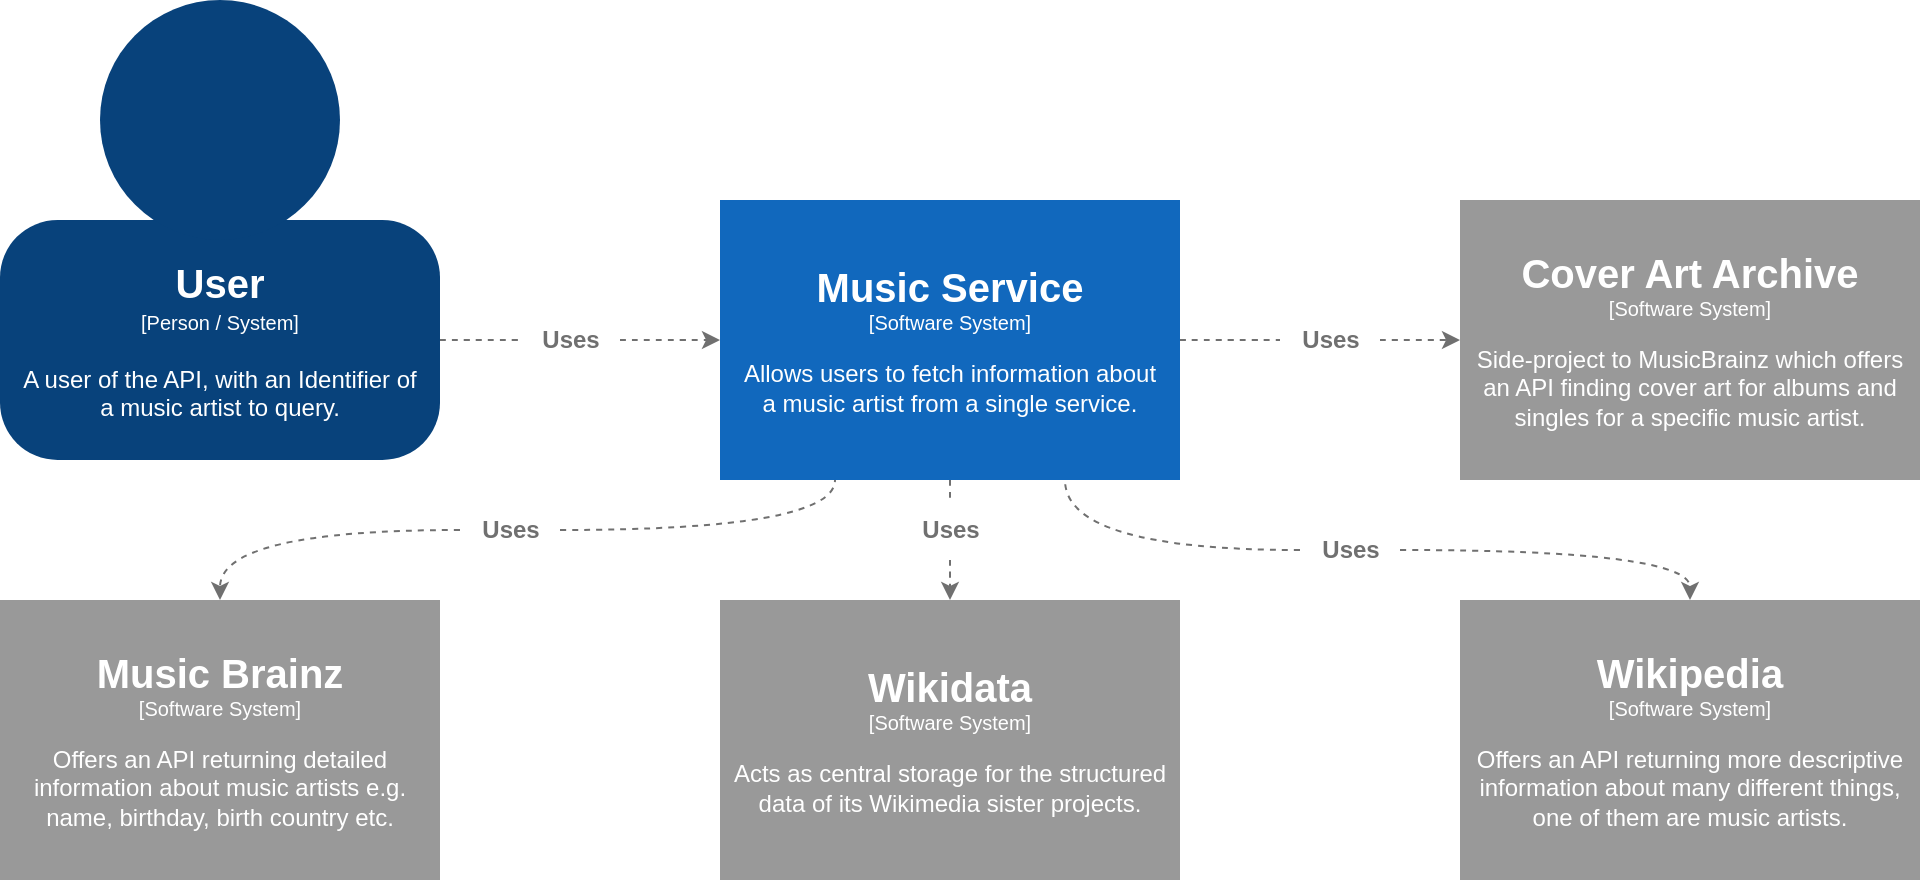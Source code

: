 <mxfile version="20.2.3" type="device"><diagram id="O3J-l3TMUWPRxpp49WJ1" name="Page-1"><mxGraphModel dx="1422" dy="737" grid="1" gridSize="10" guides="1" tooltips="1" connect="1" arrows="1" fold="1" page="1" pageScale="1" pageWidth="850" pageHeight="1100" math="0" shadow="0"><root><mxCell id="0"/><mxCell id="1" parent="0"/><mxCell id="9bkLnw8Y1ej-I2FsU2Zj-5" style="edgeStyle=orthogonalEdgeStyle;rounded=0;orthogonalLoop=1;jettySize=auto;html=1;exitX=1;exitY=0.5;exitDx=0;exitDy=0;fontSize=12;fontColor=#FFFFFF;dashed=1;strokeColor=#707070;startArrow=none;curved=1;" parent="1" source="9bkLnw8Y1ej-I2FsU2Zj-6" target="9bkLnw8Y1ej-I2FsU2Zj-4" edge="1"><mxGeometry relative="1" as="geometry"/></mxCell><mxCell id="9bkLnw8Y1ej-I2FsU2Zj-1" value="&lt;b&gt;&lt;font style=&quot;font-size: 20px;&quot;&gt;User&lt;/font&gt;&lt;/b&gt;&lt;br&gt;&lt;font style=&quot;font-size: 10px;&quot;&gt;[Person / System]&lt;br&gt;&lt;/font&gt;&lt;br&gt;A user of the API, with an Identifier of a music artist to query." style="rounded=1;whiteSpace=wrap;html=1;arcSize=24;strokeColor=none;fillColor=#08427b;fontColor=#FFFFFF;spacing=10;" parent="1" vertex="1"><mxGeometry x="80" y="190" width="220" height="120" as="geometry"/></mxCell><mxCell id="9bkLnw8Y1ej-I2FsU2Zj-2" value="" style="ellipse;whiteSpace=wrap;html=1;fontSize=10;fontColor=#FFFFFF;fillColor=#08427b;strokeColor=none;" parent="1" vertex="1"><mxGeometry x="130" y="80" width="120" height="120" as="geometry"/></mxCell><mxCell id="9bkLnw8Y1ej-I2FsU2Zj-13" style="edgeStyle=orthogonalEdgeStyle;rounded=0;orthogonalLoop=1;jettySize=auto;html=1;exitX=0.5;exitY=1;exitDx=0;exitDy=0;entryX=0.5;entryY=0;entryDx=0;entryDy=0;dashed=1;fontSize=12;fontColor=#707070;strokeColor=#707070;startArrow=none;curved=1;" parent="1" source="9bkLnw8Y1ej-I2FsU2Zj-20" target="9bkLnw8Y1ej-I2FsU2Zj-9" edge="1"><mxGeometry relative="1" as="geometry"/></mxCell><mxCell id="9bkLnw8Y1ej-I2FsU2Zj-15" style="edgeStyle=orthogonalEdgeStyle;rounded=0;orthogonalLoop=1;jettySize=auto;html=1;exitX=1;exitY=0.5;exitDx=0;exitDy=0;entryX=0;entryY=0.5;entryDx=0;entryDy=0;dashed=1;fontSize=12;fontColor=#707070;strokeColor=#707070;startArrow=none;curved=1;" parent="1" source="9bkLnw8Y1ej-I2FsU2Zj-24" target="9bkLnw8Y1ej-I2FsU2Zj-11" edge="1"><mxGeometry relative="1" as="geometry"/></mxCell><mxCell id="9bkLnw8Y1ej-I2FsU2Zj-4" value="&lt;font style=&quot;font-size: 20px;&quot;&gt;&lt;b&gt;Music Service&lt;/b&gt;&lt;/font&gt;&lt;br&gt;[Software System]&lt;br&gt;&lt;br&gt;&lt;font style=&quot;font-size: 12px;&quot;&gt;Allows users to fetch information about &lt;br&gt;a music artist from a single service.&lt;/font&gt;" style="rounded=0;whiteSpace=wrap;html=1;fontSize=10;fontColor=#FFFFFF;fillColor=#1168bd;strokeColor=none;" parent="1" vertex="1"><mxGeometry x="440" y="180" width="230" height="140" as="geometry"/></mxCell><mxCell id="9bkLnw8Y1ej-I2FsU2Zj-6" value="Uses" style="text;html=1;align=center;verticalAlign=middle;resizable=0;points=[];autosize=1;strokeColor=none;fillColor=default;fontSize=12;fontColor=#707070;fontStyle=1;" parent="1" vertex="1"><mxGeometry x="340" y="235" width="50" height="30" as="geometry"/></mxCell><mxCell id="9bkLnw8Y1ej-I2FsU2Zj-7" value="" style="edgeStyle=orthogonalEdgeStyle;rounded=0;orthogonalLoop=1;jettySize=auto;html=1;exitX=1;exitY=0.5;exitDx=0;exitDy=0;fontSize=12;fontColor=#FFFFFF;dashed=1;strokeColor=#707070;endArrow=none;curved=1;" parent="1" source="9bkLnw8Y1ej-I2FsU2Zj-1" target="9bkLnw8Y1ej-I2FsU2Zj-6" edge="1"><mxGeometry relative="1" as="geometry"><mxPoint x="300" y="250" as="sourcePoint"/><mxPoint x="440" y="250" as="targetPoint"/></mxGeometry></mxCell><mxCell id="9bkLnw8Y1ej-I2FsU2Zj-8" value="&lt;font style=&quot;font-size: 20px;&quot;&gt;&lt;b&gt;Music Brainz&lt;/b&gt;&lt;/font&gt;&lt;br&gt;[Software System]&lt;br&gt;&lt;br&gt;&lt;font style=&quot;&quot;&gt;&lt;span style=&quot;font-size: 12px;&quot;&gt;Offers an API returning detailed information about music artists e.g. name, birthday, birth country etc.&lt;/span&gt;&lt;/font&gt;" style="rounded=0;whiteSpace=wrap;html=1;fontSize=10;fontColor=#FFFFFF;fillColor=#999999;strokeColor=none;" parent="1" vertex="1"><mxGeometry x="80" y="380" width="220" height="140" as="geometry"/></mxCell><mxCell id="9bkLnw8Y1ej-I2FsU2Zj-9" value="&lt;font style=&quot;font-size: 20px;&quot;&gt;&lt;b&gt;Wikidata&lt;/b&gt;&lt;/font&gt;&lt;br&gt;[Software System]&lt;br&gt;&lt;br&gt;&lt;font style=&quot;&quot;&gt;&lt;span style=&quot;font-size: 12px;&quot;&gt;Acts as central storage for the structured data of its Wikimedia sister projects.&lt;/span&gt;&lt;/font&gt;" style="rounded=0;whiteSpace=wrap;html=1;fontSize=10;fontColor=#FFFFFF;fillColor=#999999;strokeColor=none;" parent="1" vertex="1"><mxGeometry x="440" y="380" width="230" height="140" as="geometry"/></mxCell><mxCell id="9bkLnw8Y1ej-I2FsU2Zj-10" value="&lt;font style=&quot;font-size: 20px;&quot;&gt;&lt;b&gt;Wikipedia&lt;/b&gt;&lt;/font&gt;&lt;br&gt;[Software System]&lt;br&gt;&lt;br&gt;&lt;font style=&quot;&quot;&gt;&lt;span style=&quot;font-size: 12px;&quot;&gt;Offers an API returning more descriptive information about many different things, one of them are music artists.&lt;/span&gt;&lt;/font&gt;" style="rounded=0;whiteSpace=wrap;html=1;fontSize=10;fontColor=#FFFFFF;fillColor=#999999;strokeColor=none;" parent="1" vertex="1"><mxGeometry x="810" y="380" width="230" height="140" as="geometry"/></mxCell><mxCell id="9bkLnw8Y1ej-I2FsU2Zj-11" value="&lt;span style=&quot;font-size: 20px;&quot;&gt;&lt;b&gt;Cover Art Archive&lt;/b&gt;&lt;/span&gt;&lt;br&gt;[Software System]&lt;br&gt;&lt;br&gt;&lt;font style=&quot;&quot;&gt;&lt;span style=&quot;font-size: 12px;&quot;&gt;Side-project to MusicBrainz which offers an API finding cover art for albums and singles for a specific music artist.&lt;/span&gt;&lt;/font&gt;" style="rounded=0;whiteSpace=wrap;html=1;fontSize=10;fontColor=#FFFFFF;fillColor=#999999;strokeColor=none;" parent="1" vertex="1"><mxGeometry x="810" y="180" width="230" height="140" as="geometry"/></mxCell><mxCell id="9bkLnw8Y1ej-I2FsU2Zj-26" style="edgeStyle=orthogonalEdgeStyle;rounded=0;orthogonalLoop=1;jettySize=auto;html=1;entryX=0.5;entryY=0;entryDx=0;entryDy=0;dashed=1;fontSize=12;fontColor=#707070;strokeColor=#707070;curved=1;" parent="1" source="9bkLnw8Y1ej-I2FsU2Zj-18" target="9bkLnw8Y1ej-I2FsU2Zj-8" edge="1"><mxGeometry relative="1" as="geometry"/></mxCell><mxCell id="9bkLnw8Y1ej-I2FsU2Zj-29" style="edgeStyle=orthogonalEdgeStyle;rounded=0;orthogonalLoop=1;jettySize=auto;html=1;entryX=0.25;entryY=1;entryDx=0;entryDy=0;dashed=1;fontSize=12;fontColor=#707070;strokeColor=#707070;endArrow=none;endFill=0;curved=1;" parent="1" source="9bkLnw8Y1ej-I2FsU2Zj-18" target="9bkLnw8Y1ej-I2FsU2Zj-4" edge="1"><mxGeometry relative="1" as="geometry"/></mxCell><mxCell id="9bkLnw8Y1ej-I2FsU2Zj-18" value="Uses" style="text;html=1;align=center;verticalAlign=middle;resizable=0;points=[];autosize=1;strokeColor=none;fillColor=none;fontSize=12;fontColor=#707070;fontStyle=1;" parent="1" vertex="1"><mxGeometry x="310" y="330" width="50" height="30" as="geometry"/></mxCell><mxCell id="9bkLnw8Y1ej-I2FsU2Zj-20" value="Uses" style="text;html=1;align=center;verticalAlign=middle;resizable=0;points=[];autosize=1;strokeColor=none;fillColor=none;fontSize=12;fontColor=#707070;fontStyle=1;" parent="1" vertex="1"><mxGeometry x="530" y="330" width="50" height="30" as="geometry"/></mxCell><mxCell id="9bkLnw8Y1ej-I2FsU2Zj-21" value="" style="edgeStyle=orthogonalEdgeStyle;rounded=0;orthogonalLoop=1;jettySize=auto;html=1;exitX=0.5;exitY=1;exitDx=0;exitDy=0;entryX=0.5;entryY=0;entryDx=0;entryDy=0;dashed=1;fontSize=12;fontColor=#707070;strokeColor=#707070;endArrow=none;curved=1;" parent="1" source="9bkLnw8Y1ej-I2FsU2Zj-4" target="9bkLnw8Y1ej-I2FsU2Zj-20" edge="1"><mxGeometry relative="1" as="geometry"><mxPoint x="555" y="320" as="sourcePoint"/><mxPoint x="555" y="380" as="targetPoint"/></mxGeometry></mxCell><mxCell id="9bkLnw8Y1ej-I2FsU2Zj-31" style="edgeStyle=orthogonalEdgeStyle;rounded=0;orthogonalLoop=1;jettySize=auto;html=1;entryX=0.75;entryY=1;entryDx=0;entryDy=0;dashed=1;fontSize=12;fontColor=#707070;endArrow=none;endFill=0;strokeColor=#707070;curved=1;" parent="1" source="9bkLnw8Y1ej-I2FsU2Zj-22" target="9bkLnw8Y1ej-I2FsU2Zj-4" edge="1"><mxGeometry relative="1" as="geometry"/></mxCell><mxCell id="9bkLnw8Y1ej-I2FsU2Zj-32" style="edgeStyle=orthogonalEdgeStyle;rounded=0;orthogonalLoop=1;jettySize=auto;html=1;entryX=0.5;entryY=0;entryDx=0;entryDy=0;dashed=1;fontSize=12;fontColor=#707070;endArrow=classic;endFill=1;strokeColor=#707070;curved=1;" parent="1" source="9bkLnw8Y1ej-I2FsU2Zj-22" target="9bkLnw8Y1ej-I2FsU2Zj-10" edge="1"><mxGeometry relative="1" as="geometry"/></mxCell><mxCell id="9bkLnw8Y1ej-I2FsU2Zj-22" value="Uses" style="text;html=1;align=center;verticalAlign=middle;resizable=0;points=[];autosize=1;strokeColor=none;fillColor=none;fontSize=12;fontColor=#707070;fontStyle=1;" parent="1" vertex="1"><mxGeometry x="730" y="340" width="50" height="30" as="geometry"/></mxCell><mxCell id="9bkLnw8Y1ej-I2FsU2Zj-24" value="Uses" style="text;html=1;align=center;verticalAlign=middle;resizable=0;points=[];autosize=1;strokeColor=none;fillColor=none;fontSize=12;fontColor=#707070;fontStyle=1;" parent="1" vertex="1"><mxGeometry x="720" y="235" width="50" height="30" as="geometry"/></mxCell><mxCell id="9bkLnw8Y1ej-I2FsU2Zj-25" value="" style="edgeStyle=orthogonalEdgeStyle;rounded=0;orthogonalLoop=1;jettySize=auto;html=1;exitX=1;exitY=0.5;exitDx=0;exitDy=0;entryX=0;entryY=0.5;entryDx=0;entryDy=0;dashed=1;fontSize=12;fontColor=#707070;strokeColor=#707070;endArrow=none;curved=1;" parent="1" source="9bkLnw8Y1ej-I2FsU2Zj-4" target="9bkLnw8Y1ej-I2FsU2Zj-24" edge="1"><mxGeometry relative="1" as="geometry"><mxPoint x="670" y="250" as="sourcePoint"/><mxPoint x="810" y="250" as="targetPoint"/></mxGeometry></mxCell></root></mxGraphModel></diagram></mxfile>
